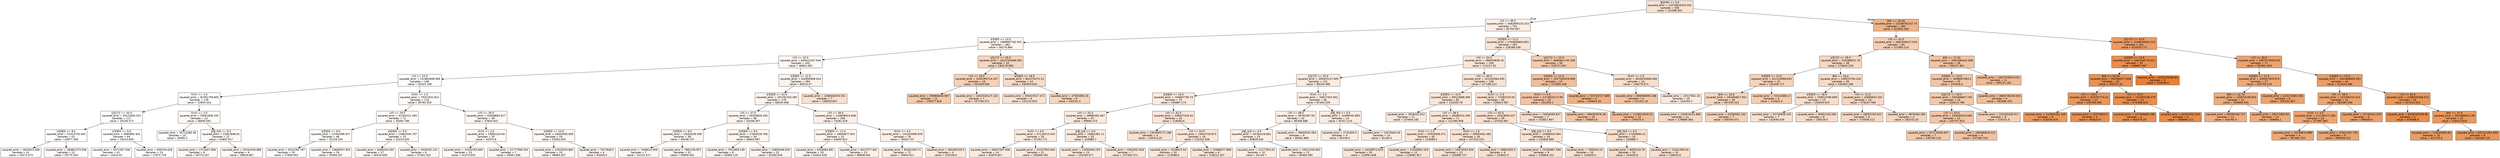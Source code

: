 digraph Tree {
node [shape=box, style="filled", color="black", fontname="helvetica"] ;
edge [fontname="helvetica"] ;
0 [label="흡연여부 <= 0.5\nsquared_error = 14478620203.592\nsamples = 936\nvalue = 131006.561", fillcolor="#f9e2d2"] ;
1 [label="나이 <= 45.5\nsquared_error = 3482909120.153\nsamples = 751\nvalue = 83750.067", fillcolor="#fceee4"] ;
0 -> 1 [labeldistance=2.5, labelangle=45, headlabel="True"] ;
2 [label="보장범위 <= 13.5\nsquared_error = 1988987702.952\nsamples = 464\nvalue = 56275.884", fillcolor="#fdf5ef"] ;
1 -> 2 ;
3 [label="나이 <= 32.5\nsquared_error = 640412437.544\nsamples = 432\nvalue = 46801.581", fillcolor="#fdf7f3"] ;
2 -> 3 ;
4 [label="나이 <= 24.5\nsquared_error = 151862848.089\nsamples = 249\nvalue = 30322.108", fillcolor="#fefbf9"] ;
3 -> 4 ;
5 [label="자녀수 <= 1.5\nsquared_error = 82391758.805\nsamples = 139\nvalue = 22835.424", fillcolor="#fffdfc"] ;
4 -> 5 ;
6 [label="납입기간 <= 35.0\nsquared_error = 45122652.621\nsamples = 117\nvalue = 20236.573", fillcolor="#fffefd"] ;
5 -> 6 ;
7 [label="보장범위 <= 8.5\nsquared_error = 51415702.645\nsamples = 53\nvalue = 24977.358", fillcolor="#fffdfb"] ;
6 -> 7 ;
8 [label="squared_error = 4819422.068\nsamples = 41\nvalue = 23573.073", fillcolor="#fffdfc"] ;
7 -> 8 ;
9 [label="squared_error = 180861373.056\nsamples = 12\nvalue = 29775.333", fillcolor="#fefbf9"] ;
7 -> 9 ;
10 [label="보장범위 <= 9.5\nsquared_error = 5885881.832\nsamples = 64\nvalue = 16310.609", fillcolor="#ffffff"] ;
6 -> 10 ;
11 [label="squared_error = 6571597.506\nsamples = 41\nvalue = 15432.61", fillcolor="#ffffff"] ;
10 -> 11 ;
12 [label="squared_error = 839704.628\nsamples = 23\nvalue = 17875.739", fillcolor="#fffefe"] ;
10 -> 12 ;
13 [label="자녀수 <= 2.5\nsquared_error = 53651836.242\nsamples = 22\nvalue = 36656.591", fillcolor="#fefaf7"] ;
5 -> 13 ;
14 [label="squared_error = 20712265.36\nsamples = 10\nvalue = 30482.2", fillcolor="#fefbf9"] ;
13 -> 14 ;
15 [label="성별_여성 <= 0.5\nsquared_error = 22857848.91\nsamples = 12\nvalue = 41801.917", fillcolor="#fef8f5"] ;
13 -> 15 ;
16 [label="squared_error = 2712607.806\nsamples = 6\nvalue = 44774.167", fillcolor="#fef8f4"] ;
15 -> 16 ;
17 [label="squared_error = 25334549.889\nsamples = 6\nvalue = 38829.667", fillcolor="#fef9f6"] ;
15 -> 17 ;
18 [label="자녀수 <= 1.5\nsquared_error = 79321631.811\nsamples = 110\nvalue = 39782.555", fillcolor="#fef9f6"] ;
4 -> 18 ;
19 [label="나이 <= 29.5\nsquared_error = 41261021.265\nsamples = 71\nvalue = 35463.789", fillcolor="#fefaf7"] ;
18 -> 19 ;
20 [label="보장범위 <= 9.5\nsquared_error = 21562596.427\nsamples = 48\nvalue = 32229.104", fillcolor="#fefbf8"] ;
19 -> 20 ;
21 [label="squared_error = 6322292.787\nsamples = 19\nvalue = 27856.053", fillcolor="#fefcfa"] ;
20 -> 21 ;
22 [label="squared_error = 10809567.405\nsamples = 29\nvalue = 35094.207", fillcolor="#fefaf7"] ;
20 -> 22 ;
23 [label="보장범위 <= 9.5\nsquared_error = 14963344.767\nsamples = 23\nvalue = 42214.435", fillcolor="#fef8f5"] ;
19 -> 23 ;
24 [label="squared_error = 6466544.055\nsamples = 17\nvalue = 40419.059", fillcolor="#fef9f5"] ;
23 -> 24 ;
25 [label="squared_error = 4028181.222\nsamples = 6\nvalue = 47301.333", fillcolor="#fdf7f3"] ;
23 -> 25 ;
26 [label="나이 <= 29.5\nsquared_error = 52838893.917\nsamples = 39\nvalue = 47644.923", fillcolor="#fdf7f2"] ;
18 -> 26 ;
27 [label="자녀수 <= 2.5\nsquared_error = 15862124.64\nsamples = 20\nvalue = 42974.6", fillcolor="#fef8f4"] ;
26 -> 27 ;
28 [label="squared_error = 10202353.609\nsamples = 13\nvalue = 41373.923", fillcolor="#fef9f5"] ;
27 -> 28 ;
29 [label="squared_error = 12777958.204\nsamples = 7\nvalue = 45947.286", fillcolor="#fdf7f3"] ;
27 -> 29 ;
30 [label="보장범위 <= 10.5\nsquared_error = 44633565.839\nsamples = 19\nvalue = 52561.053", fillcolor="#fdf6f1"] ;
26 -> 30 ;
31 [label="squared_error = 14519320.862\nsamples = 15\nvalue = 49660.267", fillcolor="#fdf7f2"] ;
30 -> 31 ;
32 [label="squared_error = 7677648.5\nsamples = 4\nvalue = 63439.0", fillcolor="#fdf3ec"] ;
30 -> 32 ;
33 [label="보장범위 <= 12.5\nsquared_error = 432856908.424\nsamples = 183\nvalue = 69224.47", fillcolor="#fcf2ea"] ;
3 -> 33 ;
34 [label="보장범위 <= 10.5\nsquared_error = 202781320.392\nsamples = 176\nvalue = 66545.006", fillcolor="#fcf2eb"] ;
33 -> 34 ;
35 [label="나이 <= 37.5\nsquared_error = 50353835.445\nsamples = 68\nvalue = 54258.397", fillcolor="#fdf5f0"] ;
34 -> 35 ;
36 [label="보장범위 <= 9.5\nsquared_error = 19283236.036\nsamples = 38\nvalue = 49248.737", fillcolor="#fdf7f2"] ;
35 -> 36 ;
37 [label="squared_error = 7406613.959\nsamples = 7\nvalue = 42115.571", fillcolor="#fef8f5"] ;
36 -> 37 ;
38 [label="squared_error = 7881156.957\nsamples = 31\nvalue = 50859.452", fillcolor="#fdf6f1"] ;
36 -> 38 ;
39 [label="보장범위 <= 9.5\nsquared_error = 17654526.766\nsamples = 30\nvalue = 60603.967", fillcolor="#fdf4ed"] ;
35 -> 39 ;
40 [label="squared_error = 7021858.109\nsamples = 8\nvalue = 55965.125", fillcolor="#fdf5ef"] ;
39 -> 40 ;
41 [label="squared_error = 10850446.603\nsamples = 22\nvalue = 62290.818", fillcolor="#fdf3ed"] ;
39 -> 41 ;
42 [label="나이 <= 38.5\nsquared_error = 143858924.648\nsamples = 108\nvalue = 74281.019", fillcolor="#fcf0e8"] ;
34 -> 42 ;
43 [label="보장범위 <= 11.5\nsquared_error = 18936677.652\nsamples = 32\nvalue = 64655.812", fillcolor="#fcf3ec"] ;
42 -> 43 ;
44 [label="squared_error = 6255684.881\nsamples = 19\nvalue = 61814.526", fillcolor="#fdf4ed"] ;
43 -> 44 ;
45 [label="squared_error = 8427077.941\nsamples = 13\nvalue = 68808.462", fillcolor="#fcf2ea"] ;
43 -> 45 ;
46 [label="자녀수 <= 4.5\nsquared_error = 141024990.878\nsamples = 76\nvalue = 78333.737", fillcolor="#fcefe7"] ;
42 -> 46 ;
47 [label="squared_error = 80361304.71\nsamples = 72\nvalue = 76954.611", fillcolor="#fcf0e7"] ;
46 -> 47 ;
48 [label="squared_error = 582491520.5\nsamples = 4\nvalue = 103158.0", fillcolor="#fbe9dd"] ;
46 -> 48 ;
49 [label="squared_error = 1498466353.551\nsamples = 7\nvalue = 136593.857", fillcolor="#f9e1d0"] ;
33 -> 49 ;
50 [label="납입기간 <= 35.0\nsquared_error = 2623762068.093\nsamples = 32\nvalue = 184178.969", fillcolor="#f6d5be"] ;
2 -> 50 ;
51 [label="나이 <= 28.5\nsquared_error = 3262095724.247\nsamples = 18\nvalue = 202269.556", fillcolor="#f5d1b6"] ;
50 -> 51 ;
52 [label="squared_error = 359808455.967\nsamples = 11\nvalue = 230977.818", fillcolor="#f4caab"] ;
51 -> 52 ;
53 [label="squared_error = 4492536127.102\nsamples = 7\nvalue = 157156.571", fillcolor="#f8dcc8"] ;
51 -> 53 ;
54 [label="보장범위 <= 18.5\nsquared_error = 841276272.23\nsamples = 14\nvalue = 160919.643", fillcolor="#f8dbc7"] ;
50 -> 54 ;
55 [label="squared_error = 356415517.472\nsamples = 6\nvalue = 131223.833", fillcolor="#f9e2d2"] ;
54 -> 55 ;
56 [label="squared_error = 47505390.25\nsamples = 8\nvalue = 183191.5", fillcolor="#f6d6be"] ;
54 -> 56 ;
57 [label="보장범위 <= 11.5\nsquared_error = 2704839604.651\nsamples = 287\nvalue = 128168.258", fillcolor="#f9e3d3"] ;
1 -> 57 ;
58 [label="나이 <= 54.5\nsquared_error = 386919838.18\nsamples = 249\nvalue = 113127.02", fillcolor="#fae7d9"] ;
57 -> 58 ;
59 [label="납입기간 <= 25.0\nsquared_error = 205625137.605\nsamples = 121\nvalue = 98254.488", fillcolor="#fbebdf"] ;
58 -> 59 ;
60 [label="보장범위 <= 10.5\nsquared_error = 194667790.73\nsamples = 75\nvalue = 104887.173", fillcolor="#fae9dc"] ;
59 -> 60 ;
61 [label="나이 <= 52.5\nsquared_error = 39980362.467\nsamples = 55\nvalue = 99660.473", fillcolor="#fbeade"] ;
60 -> 61 ;
62 [label="자녀수 <= 0.5\nsquared_error = 37116515.033\nsamples = 35\nvalue = 97191.771", fillcolor="#fbebdf"] ;
61 -> 62 ;
63 [label="squared_error = 28447267.408\nsamples = 14\nvalue = 92879.857", fillcolor="#fbece1"] ;
62 -> 63 ;
64 [label="squared_error = 22237563.664\nsamples = 21\nvalue = 100066.381", fillcolor="#fbeade"] ;
62 -> 64 ;
65 [label="성별_남성 <= 0.5\nsquared_error = 15662381.11\nsamples = 20\nvalue = 103980.7", fillcolor="#fae9dd"] ;
61 -> 65 ;
66 [label="squared_error = 11050046.225\nsamples = 13\nvalue = 102095.077", fillcolor="#fbeadd"] ;
65 -> 66 ;
67 [label="squared_error = 5361832.816\nsamples = 7\nvalue = 107482.571", fillcolor="#fae8db"] ;
65 -> 67 ;
68 [label="나이 <= 51.5\nsquared_error = 338337226.44\nsamples = 20\nvalue = 119260.6", fillcolor="#fae5d7"] ;
60 -> 68 ;
69 [label="squared_error = 1301860771.188\nsamples = 4\nvalue = 135013.25", fillcolor="#f9e1d1"] ;
68 -> 69 ;
70 [label="나이 <= 53.5\nsquared_error = 19910720.871\nsamples = 16\nvalue = 115322.438", fillcolor="#fae6d8"] ;
68 -> 70 ;
71 [label="squared_error = 4239613.44\nsamples = 10\nvalue = 113588.6", fillcolor="#fae7d9"] ;
70 -> 71 ;
72 [label="squared_error = 32668377.806\nsamples = 6\nvalue = 118212.167", fillcolor="#fae6d7"] ;
70 -> 72 ;
73 [label="자녀수 <= 1.5\nsquared_error = 34817353.002\nsamples = 46\nvalue = 87440.326", fillcolor="#fbede3"] ;
59 -> 73 ;
74 [label="나이 <= 48.5\nsquared_error = 28792367.59\nsamples = 32\nvalue = 85306.688", fillcolor="#fbeee4"] ;
73 -> 74 ;
75 [label="성별_남성 <= 0.5\nsquared_error = 16784318.681\nsamples = 23\nvalue = 83829.435", fillcolor="#fceee4"] ;
74 -> 75 ;
76 [label="squared_error = 12177823.01\nsamples = 10\nvalue = 81143.7", fillcolor="#fcefe5"] ;
75 -> 76 ;
77 [label="squared_error = 10511034.852\nsamples = 13\nvalue = 85895.385", fillcolor="#fbeee4"] ;
75 -> 77 ;
78 [label="squared_error = 39650531.654\nsamples = 9\nvalue = 89081.889", fillcolor="#fbede2"] ;
74 -> 78 ;
79 [label="성별_여성 <= 0.5\nsquared_error = 14399192.883\nsamples = 14\nvalue = 92317.214", fillcolor="#fbece1"] ;
73 -> 79 ;
80 [label="squared_error = 2731450.5\nsamples = 4\nvalue = 95149.0", fillcolor="#fbebe0"] ;
79 -> 80 ;
81 [label="squared_error = 14575644.05\nsamples = 10\nvalue = 91184.5", fillcolor="#fbece2"] ;
79 -> 81 ;
82 [label="나이 <= 60.5\nsquared_error = 151543364.635\nsamples = 128\nvalue = 127186.211", fillcolor="#f9e3d4"] ;
58 -> 82 ;
83 [label="보장범위 <= 10.5\nsquared_error = 65523688.366\nsamples = 82\nvalue = 120320.78", fillcolor="#fae5d6"] ;
82 -> 83 ;
84 [label="squared_error = 2926242.512\nsamples = 11\nvalue = 107604.182", fillcolor="#fae8db"] ;
83 -> 84 ;
85 [label="나이 <= 58.5\nsquared_error = 46286332.266\nsamples = 71\nvalue = 122290.958", fillcolor="#fae5d6"] ;
83 -> 85 ;
86 [label="자녀수 <= 1.5\nsquared_error = 33532606.471\nsamples = 45\nvalue = 119389.2", fillcolor="#fae5d7"] ;
85 -> 86 ;
87 [label="squared_error = 16339072.613\nsamples = 33\nvalue = 116991.848", fillcolor="#fae6d8"] ;
86 -> 87 ;
88 [label="squared_error = 21545852.243\nsamples = 12\nvalue = 125981.917", fillcolor="#f9e4d4"] ;
86 -> 88 ;
89 [label="자녀수 <= 1.5\nsquared_error = 28563442.485\nsamples = 26\nvalue = 127313.231", fillcolor="#f9e3d4"] ;
85 -> 89 ;
90 [label="squared_error = 16973503.926\nsamples = 22\nvalue = 125980.727", fillcolor="#f9e4d4"] ;
89 -> 90 ;
91 [label="squared_error = 28831635.5\nsamples = 4\nvalue = 134642.0", fillcolor="#f9e2d1"] ;
89 -> 91 ;
92 [label="자녀수 <= 1.5\nsquared_error = 71083220.59\nsamples = 46\nvalue = 139424.587", fillcolor="#f9e0cf"] ;
82 -> 92 ;
93 [label="나이 <= 62.5\nsquared_error = 32419650.427\nsamples = 39\nvalue = 137020.667", fillcolor="#f9e1d0"] ;
92 -> 93 ;
94 [label="성별_남성 <= 0.5\nsquared_error = 14606020.094\nsamples = 19\nvalue = 132845.895", fillcolor="#f9e2d1"] ;
93 -> 94 ;
95 [label="squared_error = 15256867.284\nsamples = 9\nvalue = 130864.222", fillcolor="#f9e2d2"] ;
94 -> 95 ;
96 [label="squared_error = 7305043.24\nsamples = 10\nvalue = 134629.4", fillcolor="#f9e2d1"] ;
94 -> 96 ;
97 [label="성별_여성 <= 0.5\nsquared_error = 17055894.21\nsamples = 20\nvalue = 140986.7", fillcolor="#f9e0ce"] ;
93 -> 97 ;
98 [label="squared_error = 9003143.76\nsamples = 10\nvalue = 143430.8", fillcolor="#f8dfcd"] ;
97 -> 98 ;
99 [label="squared_error = 13161395.04\nsamples = 10\nvalue = 138542.6", fillcolor="#f9e1cf"] ;
97 -> 99 ;
100 [label="squared_error = 74918499.837\nsamples = 7\nvalue = 152817.857", fillcolor="#f8ddca"] ;
92 -> 100 ;
101 [label="납입기간 <= 25.0\nsquared_error = 6696841740.208\nsamples = 38\nvalue = 226727.947", fillcolor="#f4cbad"] ;
57 -> 101 ;
102 [label="보장범위 <= 12.5\nsquared_error = 1927182016.998\nsamples = 24\nvalue = 273656.458", fillcolor="#f2bf9b"] ;
101 -> 102 ;
103 [label="자녀수 <= 0.5\nsquared_error = 1274820172.99\nsamples = 20\nvalue = 261459.1", fillcolor="#f2c2a0"] ;
102 -> 103 ;
104 [label="squared_error = 994352976.36\nsamples = 10\nvalue = 246842.8", fillcolor="#f3c6a5"] ;
103 -> 104 ;
105 [label="squared_error = 1128014918.24\nsamples = 10\nvalue = 276075.4", fillcolor="#f2bf9a"] ;
103 -> 105 ;
106 [label="squared_error = 725724727.688\nsamples = 4\nvalue = 334643.25", fillcolor="#efb083"] ;
102 -> 106 ;
107 [label="자녀수 <= 1.5\nsquared_error = 4626033669.066\nsamples = 14\nvalue = 146279.071", fillcolor="#f8dfcc"] ;
101 -> 107 ;
108 [label="squared_error = 696096095.188\nsamples = 4\nvalue = 251351.25", fillcolor="#f3c5a3"] ;
107 -> 108 ;
109 [label="squared_error = 15517581.16\nsamples = 10\nvalue = 104250.2", fillcolor="#fae9dd"] ;
107 -> 109 ;
110 [label="BMI <= 30.05\nsquared_error = 13248792157.75\nsamples = 185\nvalue = 322842.384", fillcolor="#efb388"] ;
0 -> 110 [labeldistance=2.5, labelangle=-45, headlabel="False"] ;
111 [label="나이 <= 41.0\nsquared_error = 2861028417.526\nsamples = 84\nvalue = 211993.214", fillcolor="#f5ceb3"] ;
110 -> 111 ;
112 [label="납입기간 <= 35.0\nsquared_error = 529286551.76\nsamples = 48\nvalue = 176642.229", fillcolor="#f7d7c0"] ;
111 -> 112 ;
113 [label="보장범위 <= 14.5\nsquared_error = 411220068.653\nsamples = 22\nvalue = 192408.727", fillcolor="#f6d3ba"] ;
112 -> 113 ;
114 [label="BMI <= 25.6\nsquared_error = 191064817.951\nsamples = 18\nvalue = 187250.222", fillcolor="#f6d5bc"] ;
113 -> 114 ;
115 [label="squared_error = 102970141.868\nsamples = 11\nvalue = 178688.364", fillcolor="#f7d7c0"] ;
114 -> 115 ;
116 [label="squared_error = 33285561.102\nsamples = 7\nvalue = 200704.571", fillcolor="#f6d1b7"] ;
114 -> 116 ;
117 [label="squared_error = 743316881.5\nsamples = 4\nvalue = 215622.0", fillcolor="#f5ceb1"] ;
113 -> 117 ;
118 [label="BMI <= 26.0\nsquared_error = 240870794.226\nsamples = 26\nvalue = 163301.346", fillcolor="#f7dac6"] ;
112 -> 118 ;
119 [label="보장범위 <= 18.5\nsquared_error = 109014785.609\nsamples = 13\nvalue = 150454.923", fillcolor="#f8decb"] ;
118 -> 119 ;
120 [label="squared_error = 53705908.245\nsamples = 7\nvalue = 142936.429", fillcolor="#f9e0ce"] ;
119 -> 120 ;
121 [label="squared_error = 30652194.583\nsamples = 6\nvalue = 159226.5", fillcolor="#f8dbc7"] ;
119 -> 121 ;
122 [label="나이 <= 21.5\nsquared_error = 42665631.101\nsamples = 13\nvalue = 176147.769", fillcolor="#f7d7c1"] ;
118 -> 122 ;
123 [label="squared_error = 28053700.543\nsamples = 9\nvalue = 173039.111", fillcolor="#f7d8c2"] ;
122 -> 123 ;
124 [label="squared_error = 4876264.188\nsamples = 4\nvalue = 183142.25", fillcolor="#f6d6be"] ;
122 -> 124 ;
125 [label="BMI <= 27.65\nsquared_error = 2082086442.008\nsamples = 36\nvalue = 259127.861", fillcolor="#f3c3a0"] ;
111 -> 125 ;
126 [label="보장범위 <= 14.5\nsquared_error = 1698657463.2\nsamples = 25\nvalue = 245926.4", fillcolor="#f3c6a6"] ;
125 -> 126 ;
127 [label="납입기간 <= 25.0\nsquared_error = 534459607.745\nsamples = 19\nvalue = 234513.789", fillcolor="#f4c9aa"] ;
126 -> 127 ;
128 [label="나이 <= 53.5\nsquared_error = 333562614.686\nsamples = 13\nvalue = 245757.923", fillcolor="#f3c6a6"] ;
127 -> 128 ;
129 [label="squared_error = 157176339.837\nsamples = 7\nvalue = 235794.143", fillcolor="#f4c9a9"] ;
128 -> 129 ;
130 [label="squared_error = 288396619.222\nsamples = 6\nvalue = 257382.333", fillcolor="#f3c3a1"] ;
128 -> 130 ;
131 [label="squared_error = 102282439.917\nsamples = 6\nvalue = 210151.5", fillcolor="#f5cfb3"] ;
127 -> 131 ;
132 [label="squared_error = 3666738240.556\nsamples = 6\nvalue = 282066.333", fillcolor="#f1bd98"] ;
126 -> 132 ;
133 [label="squared_error = 1657229014.331\nsamples = 11\nvalue = 289131.182", fillcolor="#f1bb95"] ;
125 -> 133 ;
134 [label="납입기간 <= 25.0\nsquared_error = 3169529455.225\nsamples = 101\nvalue = 415033.772", fillcolor="#eb9c64"] ;
110 -> 134 ;
135 [label="보장범위 <= 13.5\nsquared_error = 1661264779.422\nsamples = 30\nvalue = 469897.667", fillcolor="#e88f4f"] ;
134 -> 135 ;
136 [label="BMI <= 35.05\nsquared_error = 543184977.658\nsamples = 25\nvalue = 458767.32", fillcolor="#e89153"] ;
135 -> 136 ;
137 [label="나이 <= 58.5\nsquared_error = 343757774.41\nsamples = 12\nvalue = 440760.583", fillcolor="#e9965a"] ;
136 -> 137 ;
138 [label="squared_error = 112682182.109\nsamples = 8\nvalue = 429330.875", fillcolor="#ea995e"] ;
137 -> 138 ;
139 [label="squared_error = 22079563.5\nsamples = 4\nvalue = 463620.0", fillcolor="#e89051"] ;
137 -> 139 ;
140 [label="나이 <= 53.0\nsquared_error = 151693108.379\nsamples = 13\nvalue = 475388.923", fillcolor="#e88d4c"] ;
136 -> 140 ;
141 [label="squared_error = 147356666.188\nsamples = 4\nvalue = 463470.25", fillcolor="#e89051"] ;
140 -> 141 ;
142 [label="squared_error = 62424762.543\nsamples = 9\nvalue = 480686.111", fillcolor="#e78c4a"] ;
140 -> 142 ;
143 [label="squared_error = 3535125280.64\nsamples = 5\nvalue = 525549.4", fillcolor="#e58139"] ;
135 -> 143 ;
144 [label="나이 <= 28.0\nsquared_error = 1997571833.624\nsamples = 71\nvalue = 391851.845", fillcolor="#eca26d"] ;
134 -> 144 ;
145 [label="보장범위 <= 17.5\nsquared_error = 430057929.879\nsamples = 27\nvalue = 359794.519", fillcolor="#edaa79"] ;
144 -> 145 ;
146 [label="BMI <= 32.75\nsquared_error = 130674238.603\nsamples = 21\nvalue = 350869.333", fillcolor="#eeac7d"] ;
145 -> 146 ;
147 [label="squared_error = 90595190.727\nsamples = 11\nvalue = 343765.0", fillcolor="#eeae80"] ;
146 -> 147 ;
148 [label="squared_error = 58171905.89\nsamples = 10\nvalue = 358684.1", fillcolor="#eeaa7a"] ;
146 -> 148 ;
149 [label="squared_error = 223272692.556\nsamples = 6\nvalue = 391032.667", fillcolor="#eca26d"] ;
145 -> 149 ;
150 [label="보장범위 <= 15.5\nsquared_error = 1941868805.601\nsamples = 44\nvalue = 411523.386", fillcolor="#eb9d65"] ;
144 -> 150 ;
151 [label="나이 <= 38.5\nsquared_error = 157256215.474\nsamples = 21\nvalue = 383385.048", fillcolor="#eca470"] ;
150 -> 151 ;
152 [label="자녀수 <= 0.5\nsquared_error = 111150171.582\nsamples = 15\nvalue = 377967.867", fillcolor="#eda572"] ;
151 -> 152 ;
153 [label="squared_error = 53199610.889\nsamples = 6\nvalue = 367482.333", fillcolor="#eda876"] ;
152 -> 153 ;
154 [label="squared_error = 27621201.728\nsamples = 9\nvalue = 384958.222", fillcolor="#eca470"] ;
152 -> 154 ;
155 [label="squared_error = 15745142.333\nsamples = 6\nvalue = 396928.0", fillcolor="#eca16b"] ;
151 -> 155 ;
156 [label="나이 <= 35.5\nsquared_error = 2188326268.514\nsamples = 23\nvalue = 437214.913", fillcolor="#ea975b"] ;
150 -> 156 ;
157 [label="squared_error = 6109763208.96\nsamples = 5\nvalue = 476098.8", fillcolor="#e88d4c"] ;
156 -> 157 ;
158 [label="BMI <= 37.6\nsquared_error = 562386944.139\nsamples = 18\nvalue = 426413.833", fillcolor="#ea995f"] ;
156 -> 158 ;
159 [label="squared_error = 129325663.64\nsamples = 10\nvalue = 413729.6", fillcolor="#eb9d64"] ;
158 -> 159 ;
160 [label="squared_error = 651211051.859\nsamples = 8\nvalue = 442269.125", fillcolor="#e99659"] ;
158 -> 160 ;
}